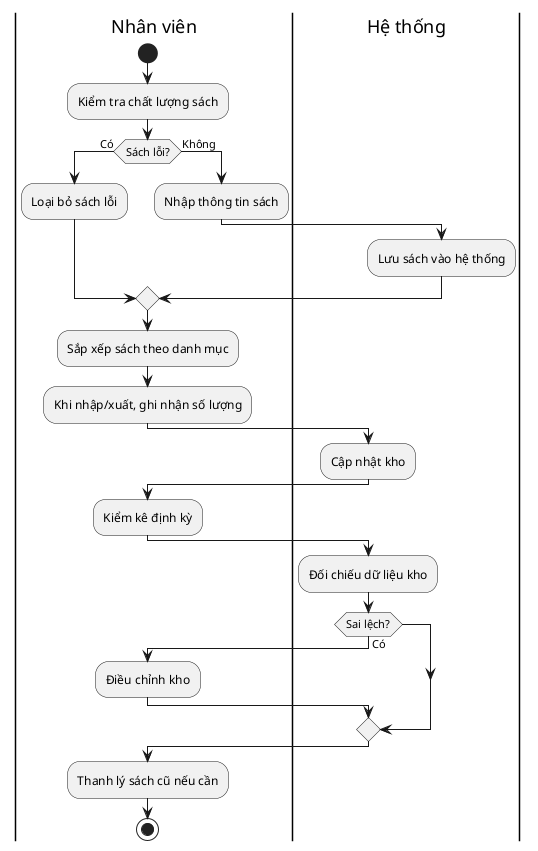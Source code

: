 @startuml

|Nhân viên|

start
:Kiểm tra chất lượng sách;

if (Sách lỗi?) then (Có)
    :Loại bỏ sách lỗi;
else (Không)
    :Nhập thông tin sách;
    |Hệ thống|
    :Lưu sách vào hệ thống;
endif

|Nhân viên|
:Sắp xếp sách theo danh mục;
:Khi nhập/xuất, ghi nhận số lượng;

|Hệ thống|
:Cập nhật kho;

|Nhân viên|
:Kiểm kê định kỳ;

|Hệ thống|
:Đối chiếu dữ liệu kho;
if (Sai lệch?) then (Có)
  |Nhân viên|
  :Điều chỉnh kho;
endif

:Thanh lý sách cũ nếu cần;
stop
@enduml
